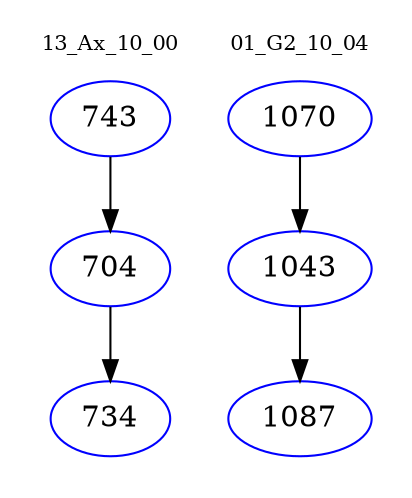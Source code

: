 digraph{
subgraph cluster_0 {
color = white
label = "13_Ax_10_00";
fontsize=10;
T0_743 [label="743", color="blue"]
T0_743 -> T0_704 [color="black"]
T0_704 [label="704", color="blue"]
T0_704 -> T0_734 [color="black"]
T0_734 [label="734", color="blue"]
}
subgraph cluster_1 {
color = white
label = "01_G2_10_04";
fontsize=10;
T1_1070 [label="1070", color="blue"]
T1_1070 -> T1_1043 [color="black"]
T1_1043 [label="1043", color="blue"]
T1_1043 -> T1_1087 [color="black"]
T1_1087 [label="1087", color="blue"]
}
}
